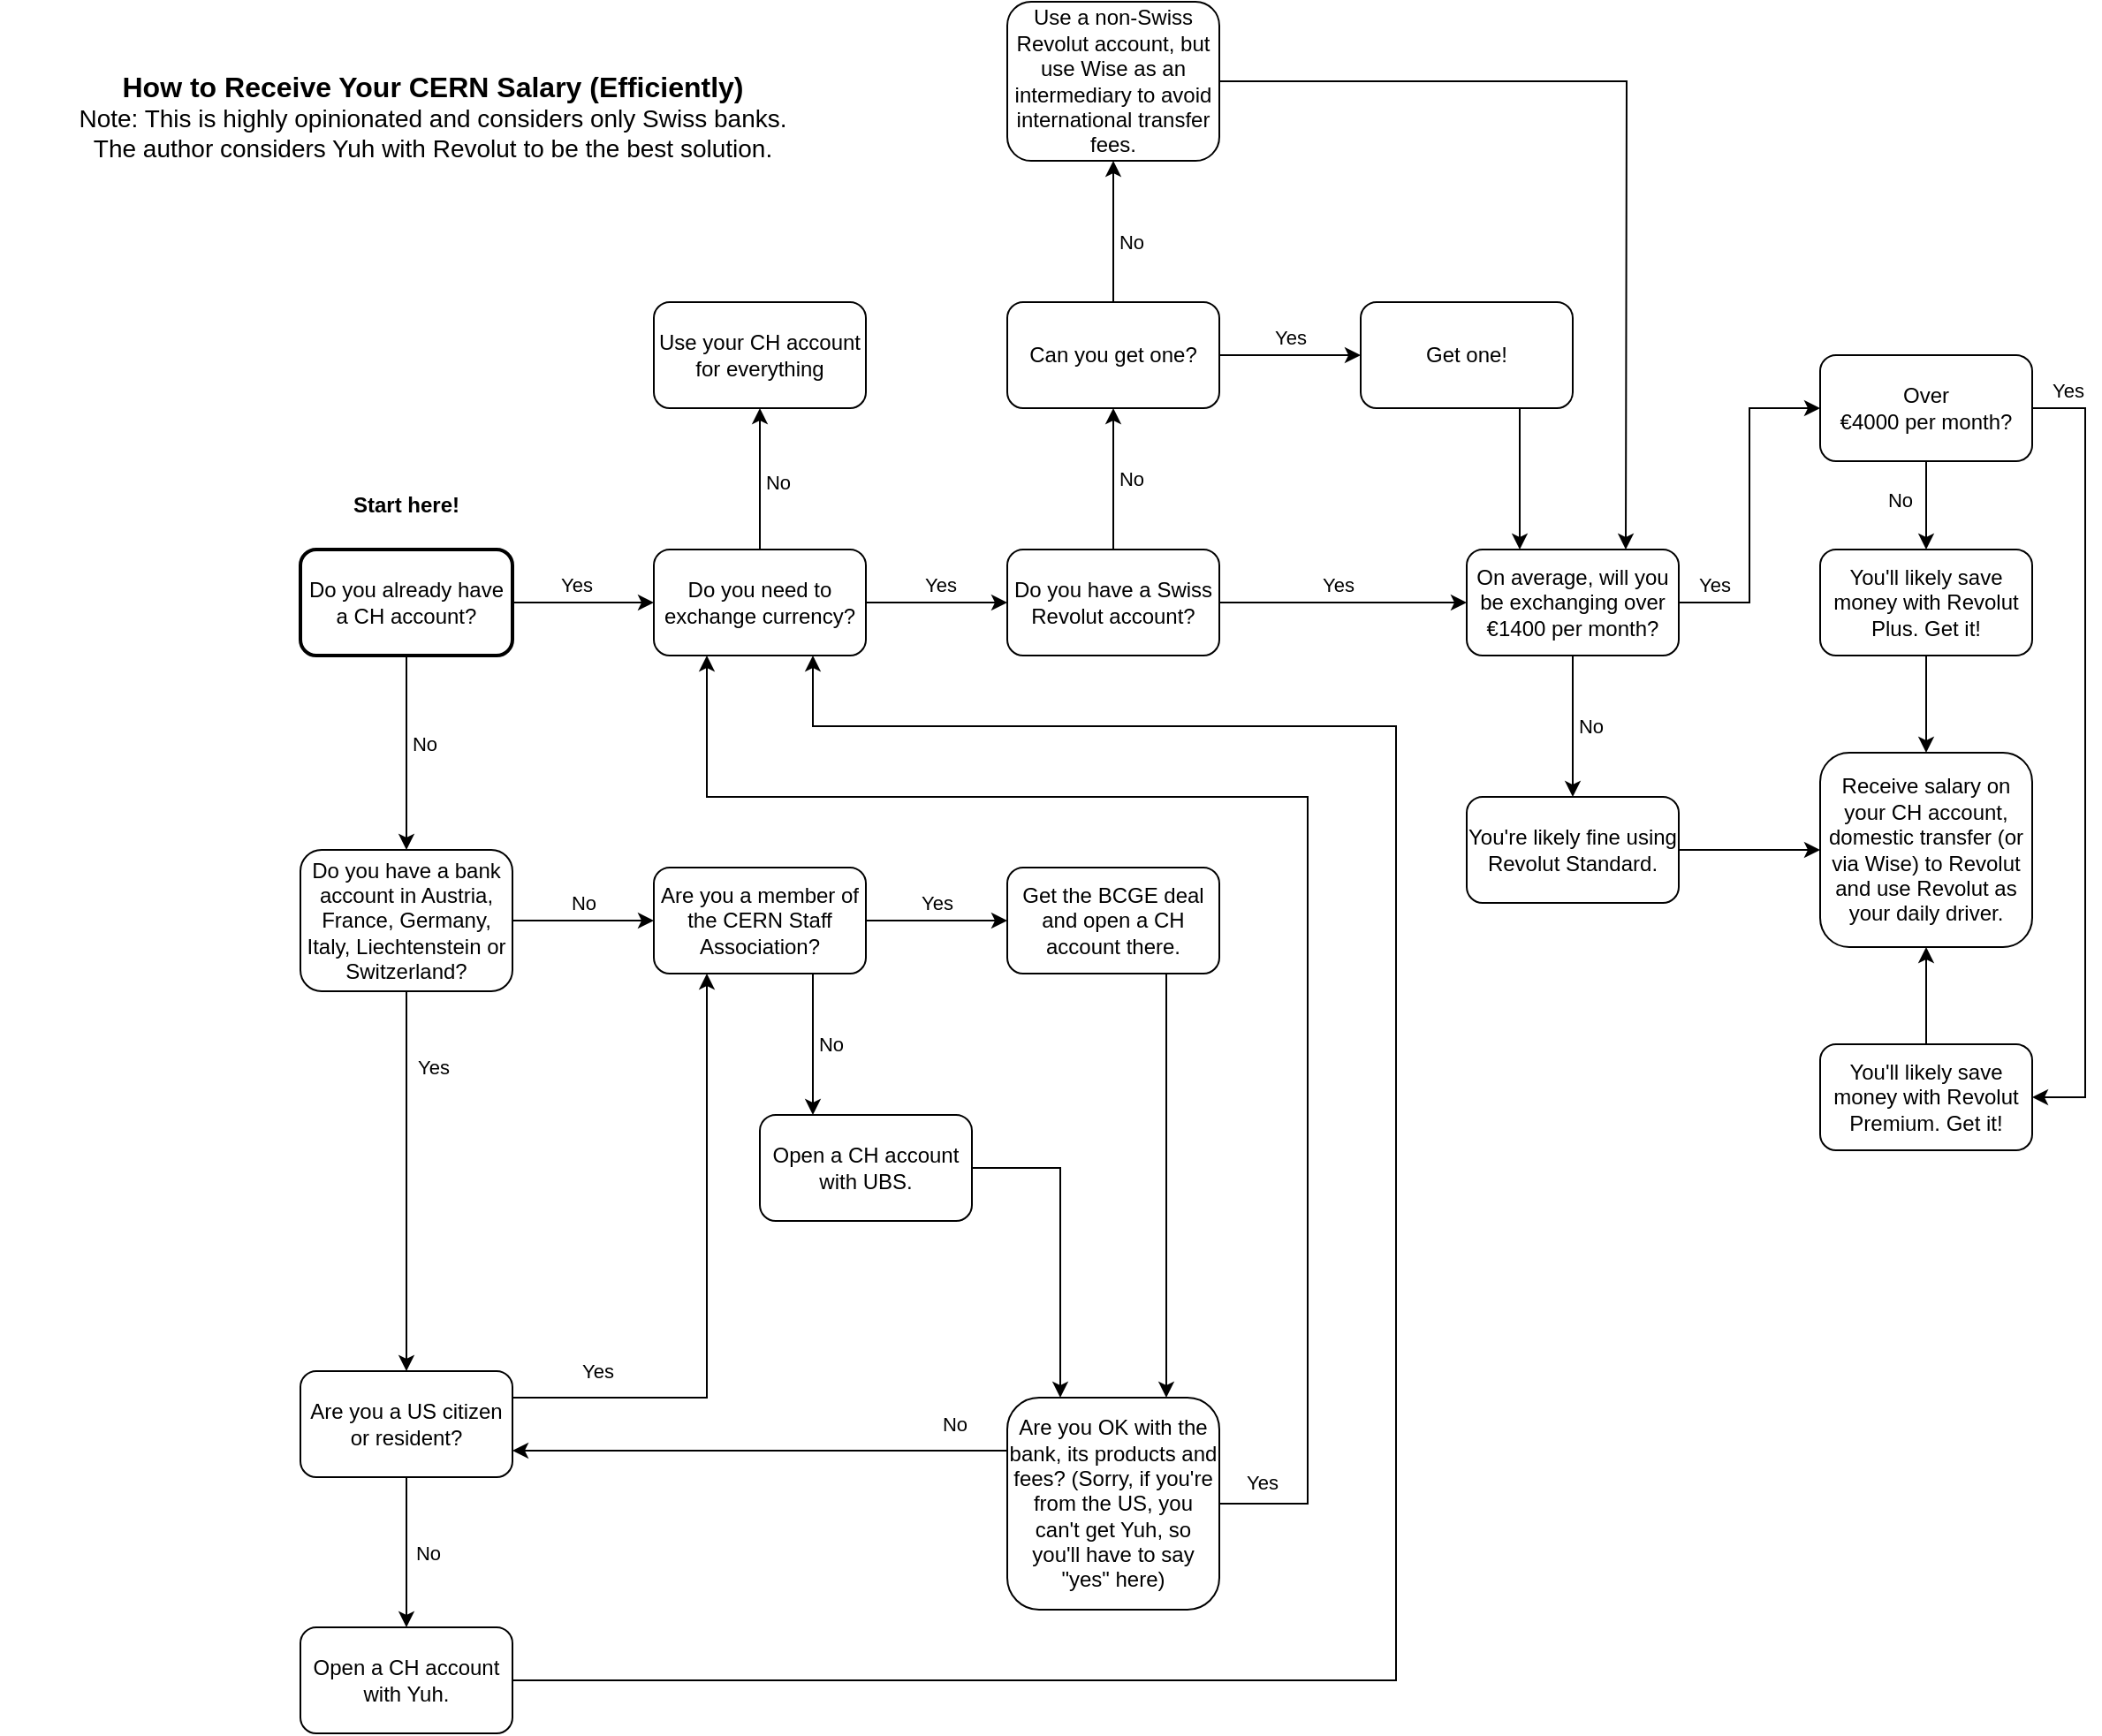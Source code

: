 <mxfile version="26.2.4">
  <diagram name="Page-1" id="79Bnnt3FQlzSyppqzvf8">
    <mxGraphModel grid="1" page="1" gridSize="10" guides="1" tooltips="1" connect="1" arrows="1" fold="1" pageScale="1" pageWidth="827" pageHeight="1169" math="0" shadow="0">
      <root>
        <mxCell id="0" />
        <mxCell id="1" parent="0" />
        <mxCell id="KdKVTjydY-pF98OfLeUP-1" value="&lt;div&gt;&lt;font style=&quot;font-size: 16px;&quot;&gt;&lt;b&gt;How to Receive Your CERN Salary (Efficiently)&lt;/b&gt;&lt;/font&gt;&lt;/div&gt;&lt;div style=&quot;font-size: 14px;&quot;&gt;&lt;font style=&quot;font-size: 14px;&quot;&gt;Note: This is highly opinionated and considers only Swiss banks.&lt;br&gt;&lt;/font&gt;&lt;/div&gt;&lt;div style=&quot;font-size: 14px;&quot;&gt;&lt;font style=&quot;font-size: 14px;&quot;&gt;The author considers Yuh with Revolut to be the best solution.&lt;br&gt;&lt;/font&gt;&lt;/div&gt;" style="text;html=1;align=center;verticalAlign=middle;whiteSpace=wrap;rounded=0;" vertex="1" parent="1">
          <mxGeometry x="40" y="80" width="490" height="50" as="geometry" />
        </mxCell>
        <mxCell id="KdKVTjydY-pF98OfLeUP-4" value="" style="edgeStyle=orthogonalEdgeStyle;rounded=0;orthogonalLoop=1;jettySize=auto;html=1;" edge="1" parent="1" source="KdKVTjydY-pF98OfLeUP-2" target="KdKVTjydY-pF98OfLeUP-3">
          <mxGeometry relative="1" as="geometry" />
        </mxCell>
        <mxCell id="KdKVTjydY-pF98OfLeUP-5" value="Yes" style="edgeLabel;html=1;align=center;verticalAlign=middle;resizable=0;points=[];" vertex="1" connectable="0" parent="KdKVTjydY-pF98OfLeUP-4">
          <mxGeometry x="-0.05" y="3" relative="1" as="geometry">
            <mxPoint x="-2" y="-7" as="offset" />
          </mxGeometry>
        </mxCell>
        <mxCell id="KdKVTjydY-pF98OfLeUP-16" value="" style="edgeStyle=orthogonalEdgeStyle;rounded=0;orthogonalLoop=1;jettySize=auto;html=1;" edge="1" parent="1" source="KdKVTjydY-pF98OfLeUP-2" target="KdKVTjydY-pF98OfLeUP-15">
          <mxGeometry relative="1" as="geometry" />
        </mxCell>
        <mxCell id="KdKVTjydY-pF98OfLeUP-17" value="No" style="edgeLabel;html=1;align=center;verticalAlign=middle;resizable=0;points=[];" vertex="1" connectable="0" parent="KdKVTjydY-pF98OfLeUP-16">
          <mxGeometry x="-0.325" relative="1" as="geometry">
            <mxPoint x="10" y="13" as="offset" />
          </mxGeometry>
        </mxCell>
        <mxCell id="KdKVTjydY-pF98OfLeUP-2" value="Do you already have a CH account?" style="rounded=1;whiteSpace=wrap;html=1;strokeWidth=2;" vertex="1" parent="1">
          <mxGeometry x="210" y="350" width="120" height="60" as="geometry" />
        </mxCell>
        <mxCell id="KdKVTjydY-pF98OfLeUP-7" value="" style="edgeStyle=orthogonalEdgeStyle;rounded=0;orthogonalLoop=1;jettySize=auto;html=1;" edge="1" parent="1" source="KdKVTjydY-pF98OfLeUP-3" target="KdKVTjydY-pF98OfLeUP-6">
          <mxGeometry relative="1" as="geometry" />
        </mxCell>
        <mxCell id="KdKVTjydY-pF98OfLeUP-8" value="&lt;div&gt;Yes&lt;/div&gt;" style="edgeLabel;html=1;align=center;verticalAlign=middle;resizable=0;points=[];" vertex="1" connectable="0" parent="KdKVTjydY-pF98OfLeUP-7">
          <mxGeometry x="0.05" y="-1" relative="1" as="geometry">
            <mxPoint y="-11" as="offset" />
          </mxGeometry>
        </mxCell>
        <mxCell id="KdKVTjydY-pF98OfLeUP-44" value="" style="edgeStyle=orthogonalEdgeStyle;rounded=0;orthogonalLoop=1;jettySize=auto;html=1;" edge="1" parent="1" source="KdKVTjydY-pF98OfLeUP-3" target="KdKVTjydY-pF98OfLeUP-43">
          <mxGeometry relative="1" as="geometry" />
        </mxCell>
        <mxCell id="KdKVTjydY-pF98OfLeUP-45" value="&lt;div&gt;No&lt;br&gt;&lt;/div&gt;" style="edgeLabel;html=1;align=center;verticalAlign=middle;resizable=0;points=[];" vertex="1" connectable="0" parent="KdKVTjydY-pF98OfLeUP-44">
          <mxGeometry x="-0.05" y="-3" relative="1" as="geometry">
            <mxPoint x="7" as="offset" />
          </mxGeometry>
        </mxCell>
        <mxCell id="KdKVTjydY-pF98OfLeUP-3" value="Do you need to exchange currency?" style="whiteSpace=wrap;html=1;rounded=1;" vertex="1" parent="1">
          <mxGeometry x="410" y="350" width="120" height="60" as="geometry" />
        </mxCell>
        <mxCell id="KdKVTjydY-pF98OfLeUP-10" value="" style="edgeStyle=orthogonalEdgeStyle;rounded=0;orthogonalLoop=1;jettySize=auto;html=1;entryX=0;entryY=0.5;entryDx=0;entryDy=0;" edge="1" parent="1" source="KdKVTjydY-pF98OfLeUP-6">
          <mxGeometry relative="1" as="geometry">
            <mxPoint x="870" y="380" as="targetPoint" />
          </mxGeometry>
        </mxCell>
        <mxCell id="KdKVTjydY-pF98OfLeUP-11" value="Yes" style="edgeLabel;html=1;align=center;verticalAlign=middle;resizable=0;points=[];" vertex="1" connectable="0" parent="KdKVTjydY-pF98OfLeUP-10">
          <mxGeometry x="-0.05" relative="1" as="geometry">
            <mxPoint y="-10" as="offset" />
          </mxGeometry>
        </mxCell>
        <mxCell id="KdKVTjydY-pF98OfLeUP-65" value="" style="edgeStyle=orthogonalEdgeStyle;rounded=0;orthogonalLoop=1;jettySize=auto;html=1;" edge="1" parent="1" source="KdKVTjydY-pF98OfLeUP-6" target="KdKVTjydY-pF98OfLeUP-64">
          <mxGeometry relative="1" as="geometry" />
        </mxCell>
        <mxCell id="KdKVTjydY-pF98OfLeUP-66" value="No" style="edgeLabel;html=1;align=center;verticalAlign=middle;resizable=0;points=[];" vertex="1" connectable="0" parent="KdKVTjydY-pF98OfLeUP-65">
          <mxGeometry x="0.2" y="-2" relative="1" as="geometry">
            <mxPoint x="8" y="8" as="offset" />
          </mxGeometry>
        </mxCell>
        <mxCell id="KdKVTjydY-pF98OfLeUP-6" value="Do you have a Swiss Revolut account?" style="whiteSpace=wrap;html=1;rounded=1;" vertex="1" parent="1">
          <mxGeometry x="610" y="350" width="120" height="60" as="geometry" />
        </mxCell>
        <mxCell id="KdKVTjydY-pF98OfLeUP-19" value="" style="edgeStyle=orthogonalEdgeStyle;rounded=0;orthogonalLoop=1;jettySize=auto;html=1;" edge="1" parent="1" source="KdKVTjydY-pF98OfLeUP-15" target="KdKVTjydY-pF98OfLeUP-18">
          <mxGeometry relative="1" as="geometry" />
        </mxCell>
        <mxCell id="KdKVTjydY-pF98OfLeUP-20" value="No" style="edgeLabel;html=1;align=center;verticalAlign=middle;resizable=0;points=[];" vertex="1" connectable="0" parent="KdKVTjydY-pF98OfLeUP-19">
          <mxGeometry x="-0.125" y="1" relative="1" as="geometry">
            <mxPoint x="5" y="-9" as="offset" />
          </mxGeometry>
        </mxCell>
        <mxCell id="KdKVTjydY-pF98OfLeUP-26" value="" style="edgeStyle=orthogonalEdgeStyle;rounded=0;orthogonalLoop=1;jettySize=auto;html=1;" edge="1" parent="1" source="KdKVTjydY-pF98OfLeUP-15" target="KdKVTjydY-pF98OfLeUP-25">
          <mxGeometry relative="1" as="geometry" />
        </mxCell>
        <mxCell id="KdKVTjydY-pF98OfLeUP-27" value="Yes" style="edgeLabel;html=1;align=center;verticalAlign=middle;resizable=0;points=[];" vertex="1" connectable="0" parent="KdKVTjydY-pF98OfLeUP-26">
          <mxGeometry x="-0.125" y="2" relative="1" as="geometry">
            <mxPoint x="13" y="-51" as="offset" />
          </mxGeometry>
        </mxCell>
        <mxCell id="KdKVTjydY-pF98OfLeUP-15" value="Do you have a bank account in Austria, France, Germany, Italy, Liechtenstein or Switzerland?" style="whiteSpace=wrap;html=1;rounded=1;" vertex="1" parent="1">
          <mxGeometry x="210" y="520" width="120" height="80" as="geometry" />
        </mxCell>
        <mxCell id="KdKVTjydY-pF98OfLeUP-22" value="" style="edgeStyle=orthogonalEdgeStyle;rounded=0;orthogonalLoop=1;jettySize=auto;html=1;" edge="1" parent="1" source="KdKVTjydY-pF98OfLeUP-18" target="KdKVTjydY-pF98OfLeUP-21">
          <mxGeometry relative="1" as="geometry" />
        </mxCell>
        <mxCell id="KdKVTjydY-pF98OfLeUP-24" value="Yes" style="edgeLabel;html=1;align=center;verticalAlign=middle;resizable=0;points=[];" vertex="1" connectable="0" parent="KdKVTjydY-pF98OfLeUP-22">
          <mxGeometry relative="1" as="geometry">
            <mxPoint y="-10" as="offset" />
          </mxGeometry>
        </mxCell>
        <mxCell id="KdKVTjydY-pF98OfLeUP-47" value="" style="edgeStyle=orthogonalEdgeStyle;rounded=0;orthogonalLoop=1;jettySize=auto;html=1;exitX=0.75;exitY=1;exitDx=0;exitDy=0;entryX=0.25;entryY=0;entryDx=0;entryDy=0;" edge="1" parent="1" source="KdKVTjydY-pF98OfLeUP-18" target="KdKVTjydY-pF98OfLeUP-46">
          <mxGeometry relative="1" as="geometry" />
        </mxCell>
        <mxCell id="KdKVTjydY-pF98OfLeUP-48" value="No" style="edgeLabel;html=1;align=center;verticalAlign=middle;resizable=0;points=[];" vertex="1" connectable="0" parent="KdKVTjydY-pF98OfLeUP-47">
          <mxGeometry x="-0.3" y="6" relative="1" as="geometry">
            <mxPoint x="4" y="-44" as="offset" />
          </mxGeometry>
        </mxCell>
        <mxCell id="KdKVTjydY-pF98OfLeUP-51" value="No" style="edgeLabel;html=1;align=center;verticalAlign=middle;resizable=0;points=[];" vertex="1" connectable="0" parent="KdKVTjydY-pF98OfLeUP-47">
          <mxGeometry x="0.175" y="4" relative="1" as="geometry">
            <mxPoint x="6" y="-7" as="offset" />
          </mxGeometry>
        </mxCell>
        <mxCell id="KdKVTjydY-pF98OfLeUP-18" value="Are you a member of the CERN Staff Association?" style="whiteSpace=wrap;html=1;rounded=1;" vertex="1" parent="1">
          <mxGeometry x="410" y="530" width="120" height="60" as="geometry" />
        </mxCell>
        <mxCell id="KdKVTjydY-pF98OfLeUP-39" value="" style="edgeStyle=orthogonalEdgeStyle;rounded=0;orthogonalLoop=1;jettySize=auto;html=1;entryX=0.75;entryY=0;entryDx=0;entryDy=0;exitX=0.75;exitY=1;exitDx=0;exitDy=0;" edge="1" parent="1" source="KdKVTjydY-pF98OfLeUP-21" target="KdKVTjydY-pF98OfLeUP-38">
          <mxGeometry relative="1" as="geometry" />
        </mxCell>
        <mxCell id="KdKVTjydY-pF98OfLeUP-21" value="Get the BCGE deal and open a CH account there." style="whiteSpace=wrap;html=1;rounded=1;" vertex="1" parent="1">
          <mxGeometry x="610" y="530" width="120" height="60" as="geometry" />
        </mxCell>
        <mxCell id="KdKVTjydY-pF98OfLeUP-29" value="" style="edgeStyle=orthogonalEdgeStyle;rounded=0;orthogonalLoop=1;jettySize=auto;html=1;" edge="1" parent="1" source="KdKVTjydY-pF98OfLeUP-25" target="KdKVTjydY-pF98OfLeUP-28">
          <mxGeometry relative="1" as="geometry" />
        </mxCell>
        <mxCell id="KdKVTjydY-pF98OfLeUP-30" value="No" style="edgeLabel;html=1;align=center;verticalAlign=middle;resizable=0;points=[];" vertex="1" connectable="0" parent="KdKVTjydY-pF98OfLeUP-29">
          <mxGeometry x="-0.05" y="2" relative="1" as="geometry">
            <mxPoint x="10" y="2" as="offset" />
          </mxGeometry>
        </mxCell>
        <mxCell id="KdKVTjydY-pF98OfLeUP-113" value="" style="edgeStyle=orthogonalEdgeStyle;rounded=0;orthogonalLoop=1;jettySize=auto;html=1;entryX=0.25;entryY=1;entryDx=0;entryDy=0;exitX=1;exitY=0.25;exitDx=0;exitDy=0;" edge="1" parent="1" source="KdKVTjydY-pF98OfLeUP-25" target="KdKVTjydY-pF98OfLeUP-18">
          <mxGeometry relative="1" as="geometry">
            <mxPoint x="410" y="845" as="targetPoint" />
          </mxGeometry>
        </mxCell>
        <mxCell id="KdKVTjydY-pF98OfLeUP-114" value="Yes" style="edgeLabel;html=1;align=center;verticalAlign=middle;resizable=0;points=[];" vertex="1" connectable="0" parent="KdKVTjydY-pF98OfLeUP-113">
          <mxGeometry x="-0.726" y="1" relative="1" as="geometry">
            <mxPoint y="-14" as="offset" />
          </mxGeometry>
        </mxCell>
        <mxCell id="KdKVTjydY-pF98OfLeUP-25" value="Are you a US citizen or resident?" style="whiteSpace=wrap;html=1;rounded=1;" vertex="1" parent="1">
          <mxGeometry x="210" y="815" width="120" height="60" as="geometry" />
        </mxCell>
        <mxCell id="KdKVTjydY-pF98OfLeUP-56" value="" style="edgeStyle=orthogonalEdgeStyle;rounded=0;orthogonalLoop=1;jettySize=auto;html=1;entryX=0.75;entryY=1;entryDx=0;entryDy=0;" edge="1" parent="1" source="KdKVTjydY-pF98OfLeUP-28" target="KdKVTjydY-pF98OfLeUP-3">
          <mxGeometry relative="1" as="geometry">
            <Array as="points">
              <mxPoint x="830" y="990" />
              <mxPoint x="830" y="450" />
              <mxPoint x="500" y="450" />
            </Array>
          </mxGeometry>
        </mxCell>
        <mxCell id="KdKVTjydY-pF98OfLeUP-28" value="Open a CH account with Yuh." style="whiteSpace=wrap;html=1;rounded=1;" vertex="1" parent="1">
          <mxGeometry x="210" y="960" width="120" height="60" as="geometry" />
        </mxCell>
        <mxCell id="KdKVTjydY-pF98OfLeUP-58" value="" style="edgeStyle=orthogonalEdgeStyle;rounded=0;orthogonalLoop=1;jettySize=auto;html=1;entryX=0.25;entryY=1;entryDx=0;entryDy=0;exitX=1;exitY=0.5;exitDx=0;exitDy=0;" edge="1" parent="1" source="KdKVTjydY-pF98OfLeUP-38" target="KdKVTjydY-pF98OfLeUP-3">
          <mxGeometry relative="1" as="geometry">
            <mxPoint x="870" y="880" as="sourcePoint" />
            <mxPoint x="780" y="490" as="targetPoint" />
            <Array as="points">
              <mxPoint x="780" y="890" />
              <mxPoint x="780" y="490" />
              <mxPoint x="440" y="490" />
            </Array>
          </mxGeometry>
        </mxCell>
        <mxCell id="KdKVTjydY-pF98OfLeUP-59" value="Yes" style="edgeLabel;html=1;align=center;verticalAlign=middle;resizable=0;points=[];" vertex="1" connectable="0" parent="KdKVTjydY-pF98OfLeUP-58">
          <mxGeometry x="-0.941" y="-1" relative="1" as="geometry">
            <mxPoint x="-2" y="-13" as="offset" />
          </mxGeometry>
        </mxCell>
        <mxCell id="KdKVTjydY-pF98OfLeUP-111" style="edgeStyle=orthogonalEdgeStyle;rounded=0;orthogonalLoop=1;jettySize=auto;html=1;exitX=0;exitY=0.25;exitDx=0;exitDy=0;entryX=1;entryY=0.75;entryDx=0;entryDy=0;" edge="1" parent="1" source="KdKVTjydY-pF98OfLeUP-38" target="KdKVTjydY-pF98OfLeUP-25">
          <mxGeometry relative="1" as="geometry">
            <mxPoint x="360" y="860" as="targetPoint" />
          </mxGeometry>
        </mxCell>
        <mxCell id="KdKVTjydY-pF98OfLeUP-116" value="No" style="edgeLabel;html=1;align=center;verticalAlign=middle;resizable=0;points=[];" vertex="1" connectable="0" parent="KdKVTjydY-pF98OfLeUP-111">
          <mxGeometry x="-0.464" y="1" relative="1" as="geometry">
            <mxPoint x="45" y="-16" as="offset" />
          </mxGeometry>
        </mxCell>
        <mxCell id="KdKVTjydY-pF98OfLeUP-38" value="Are you OK with the bank, its products and fees? (Sorry, if you&#39;re from the US, you can&#39;t get Yuh, so you&#39;ll have to say &quot;yes&quot; here)" style="whiteSpace=wrap;html=1;rounded=1;" vertex="1" parent="1">
          <mxGeometry x="610" y="830" width="120" height="120" as="geometry" />
        </mxCell>
        <mxCell id="KdKVTjydY-pF98OfLeUP-43" value="Use your CH account for everything" style="rounded=1;whiteSpace=wrap;html=1;" vertex="1" parent="1">
          <mxGeometry x="410" y="210" width="120" height="60" as="geometry" />
        </mxCell>
        <mxCell id="KdKVTjydY-pF98OfLeUP-70" value="" style="edgeStyle=orthogonalEdgeStyle;rounded=0;orthogonalLoop=1;jettySize=auto;html=1;entryX=0.25;entryY=0;entryDx=0;entryDy=0;" edge="1" parent="1" source="KdKVTjydY-pF98OfLeUP-46" target="KdKVTjydY-pF98OfLeUP-38">
          <mxGeometry relative="1" as="geometry">
            <mxPoint x="670" y="700" as="targetPoint" />
          </mxGeometry>
        </mxCell>
        <mxCell id="KdKVTjydY-pF98OfLeUP-46" value="Open a CH account with UBS." style="rounded=1;whiteSpace=wrap;html=1;" vertex="1" parent="1">
          <mxGeometry x="470" y="670" width="120" height="60" as="geometry" />
        </mxCell>
        <mxCell id="KdKVTjydY-pF98OfLeUP-72" value="" style="edgeStyle=orthogonalEdgeStyle;rounded=0;orthogonalLoop=1;jettySize=auto;html=1;" edge="1" parent="1" source="KdKVTjydY-pF98OfLeUP-64" target="KdKVTjydY-pF98OfLeUP-71">
          <mxGeometry relative="1" as="geometry" />
        </mxCell>
        <mxCell id="KdKVTjydY-pF98OfLeUP-73" value="No" style="edgeLabel;html=1;align=center;verticalAlign=middle;resizable=0;points=[];" vertex="1" connectable="0" parent="KdKVTjydY-pF98OfLeUP-72">
          <mxGeometry x="-0.15" y="-3" relative="1" as="geometry">
            <mxPoint x="7" as="offset" />
          </mxGeometry>
        </mxCell>
        <mxCell id="KdKVTjydY-pF98OfLeUP-78" value="" style="edgeStyle=orthogonalEdgeStyle;rounded=0;orthogonalLoop=1;jettySize=auto;html=1;" edge="1" parent="1" source="KdKVTjydY-pF98OfLeUP-64" target="KdKVTjydY-pF98OfLeUP-77">
          <mxGeometry relative="1" as="geometry" />
        </mxCell>
        <mxCell id="KdKVTjydY-pF98OfLeUP-79" value="Yes" style="edgeLabel;html=1;align=center;verticalAlign=middle;resizable=0;points=[];" vertex="1" connectable="0" parent="KdKVTjydY-pF98OfLeUP-78">
          <mxGeometry x="-0.2" y="1" relative="1" as="geometry">
            <mxPoint x="8" y="-9" as="offset" />
          </mxGeometry>
        </mxCell>
        <mxCell id="KdKVTjydY-pF98OfLeUP-64" value="Can you get one?" style="whiteSpace=wrap;html=1;rounded=1;" vertex="1" parent="1">
          <mxGeometry x="610" y="210" width="120" height="60" as="geometry" />
        </mxCell>
        <mxCell id="KdKVTjydY-pF98OfLeUP-75" value="" style="edgeStyle=orthogonalEdgeStyle;rounded=0;orthogonalLoop=1;jettySize=auto;html=1;entryX=0.75;entryY=0;entryDx=0;entryDy=0;" edge="1" parent="1" source="KdKVTjydY-pF98OfLeUP-71">
          <mxGeometry relative="1" as="geometry">
            <mxPoint x="960" y="350" as="targetPoint" />
          </mxGeometry>
        </mxCell>
        <mxCell id="KdKVTjydY-pF98OfLeUP-71" value="Use a non-Swiss Revolut account, but use Wise as an intermediary to avoid international transfer fees." style="whiteSpace=wrap;html=1;rounded=1;" vertex="1" parent="1">
          <mxGeometry x="610" y="40" width="120" height="90" as="geometry" />
        </mxCell>
        <mxCell id="KdKVTjydY-pF98OfLeUP-83" value="" style="edgeStyle=orthogonalEdgeStyle;rounded=0;orthogonalLoop=1;jettySize=auto;html=1;entryX=0.25;entryY=0;entryDx=0;entryDy=0;exitX=0.75;exitY=1;exitDx=0;exitDy=0;" edge="1" parent="1" source="KdKVTjydY-pF98OfLeUP-77">
          <mxGeometry relative="1" as="geometry">
            <mxPoint x="900" y="350" as="targetPoint" />
          </mxGeometry>
        </mxCell>
        <mxCell id="KdKVTjydY-pF98OfLeUP-77" value="Get one!" style="whiteSpace=wrap;html=1;rounded=1;" vertex="1" parent="1">
          <mxGeometry x="810" y="210" width="120" height="60" as="geometry" />
        </mxCell>
        <mxCell id="KdKVTjydY-pF98OfLeUP-84" value="&lt;b&gt;Start here!&lt;br&gt;&lt;/b&gt;" style="text;html=1;align=center;verticalAlign=middle;whiteSpace=wrap;rounded=0;" vertex="1" parent="1">
          <mxGeometry x="235" y="310" width="70" height="30" as="geometry" />
        </mxCell>
        <mxCell id="KdKVTjydY-pF98OfLeUP-86" value="Receive salary on your CH account, domestic transfer (or via Wise) to Revolut and use Revolut as your daily driver." style="whiteSpace=wrap;html=1;rounded=1;" vertex="1" parent="1">
          <mxGeometry x="1070" y="465" width="120" height="110" as="geometry" />
        </mxCell>
        <mxCell id="KdKVTjydY-pF98OfLeUP-104" value="" style="edgeStyle=orthogonalEdgeStyle;rounded=0;orthogonalLoop=1;jettySize=auto;html=1;" edge="1" parent="1" source="KdKVTjydY-pF98OfLeUP-89" target="KdKVTjydY-pF98OfLeUP-103">
          <mxGeometry relative="1" as="geometry" />
        </mxCell>
        <mxCell id="KdKVTjydY-pF98OfLeUP-108" value="No" style="edgeLabel;html=1;align=center;verticalAlign=middle;resizable=0;points=[];" vertex="1" connectable="0" parent="KdKVTjydY-pF98OfLeUP-104">
          <mxGeometry x="0.15" y="2" relative="1" as="geometry">
            <mxPoint x="8" y="-6" as="offset" />
          </mxGeometry>
        </mxCell>
        <mxCell id="KdKVTjydY-pF98OfLeUP-106" value="" style="edgeStyle=orthogonalEdgeStyle;rounded=0;orthogonalLoop=1;jettySize=auto;html=1;entryX=0;entryY=0.5;entryDx=0;entryDy=0;" edge="1" parent="1" source="KdKVTjydY-pF98OfLeUP-89" target="L9KuWHnWbVONLD8U2JzS-1">
          <mxGeometry relative="1" as="geometry" />
        </mxCell>
        <mxCell id="KdKVTjydY-pF98OfLeUP-107" value="Yes" style="edgeLabel;html=1;align=center;verticalAlign=middle;resizable=0;points=[];" vertex="1" connectable="0" parent="KdKVTjydY-pF98OfLeUP-106">
          <mxGeometry x="0.025" y="1" relative="1" as="geometry">
            <mxPoint x="-19" y="47" as="offset" />
          </mxGeometry>
        </mxCell>
        <mxCell id="KdKVTjydY-pF98OfLeUP-89" value="&lt;div&gt;On average, will you be exchanging over&lt;/div&gt;&lt;div&gt;&lt;span style=&quot;background-color: transparent; color: light-dark(rgb(0, 0, 0), rgb(255, 255, 255));&quot;&gt;€&lt;/span&gt;1400 per month?&lt;br&gt;&lt;/div&gt;" style="whiteSpace=wrap;html=1;rounded=1;" vertex="1" parent="1">
          <mxGeometry x="870" y="350" width="120" height="60" as="geometry" />
        </mxCell>
        <mxCell id="KdKVTjydY-pF98OfLeUP-109" value="" style="edgeStyle=orthogonalEdgeStyle;rounded=0;orthogonalLoop=1;jettySize=auto;html=1;" edge="1" parent="1" source="KdKVTjydY-pF98OfLeUP-103" target="KdKVTjydY-pF98OfLeUP-86">
          <mxGeometry relative="1" as="geometry" />
        </mxCell>
        <mxCell id="KdKVTjydY-pF98OfLeUP-103" value="You&#39;re likely fine using Revolut Standard." style="whiteSpace=wrap;html=1;rounded=1;" vertex="1" parent="1">
          <mxGeometry x="870" y="490" width="120" height="60" as="geometry" />
        </mxCell>
        <mxCell id="KdKVTjydY-pF98OfLeUP-110" value="" style="edgeStyle=orthogonalEdgeStyle;rounded=0;orthogonalLoop=1;jettySize=auto;html=1;" edge="1" parent="1" source="KdKVTjydY-pF98OfLeUP-105" target="KdKVTjydY-pF98OfLeUP-86">
          <mxGeometry relative="1" as="geometry" />
        </mxCell>
        <mxCell id="KdKVTjydY-pF98OfLeUP-105" value="You&#39;ll likely save money with Revolut Plus. Get it!" style="whiteSpace=wrap;html=1;rounded=1;" vertex="1" parent="1">
          <mxGeometry x="1070" y="350" width="120" height="60" as="geometry" />
        </mxCell>
        <mxCell id="L9KuWHnWbVONLD8U2JzS-1" value="&lt;div&gt;Over&lt;/div&gt;&lt;div&gt;&lt;span style=&quot;background-color: transparent; color: light-dark(rgb(0, 0, 0), rgb(255, 255, 255));&quot;&gt;€&lt;/span&gt;4000 per month?&lt;/div&gt;" style="whiteSpace=wrap;html=1;rounded=1;" vertex="1" parent="1">
          <mxGeometry x="1070" y="240" width="120" height="60" as="geometry" />
        </mxCell>
        <mxCell id="L9KuWHnWbVONLD8U2JzS-2" value="You&#39;ll likely save money with Revolut Premium. Get it!" style="whiteSpace=wrap;html=1;rounded=1;" vertex="1" parent="1">
          <mxGeometry x="1070" y="630" width="120" height="60" as="geometry" />
        </mxCell>
        <mxCell id="L9KuWHnWbVONLD8U2JzS-3" value="" style="edgeStyle=orthogonalEdgeStyle;rounded=0;orthogonalLoop=1;jettySize=auto;html=1;exitX=0.5;exitY=1;exitDx=0;exitDy=0;entryX=0.5;entryY=0;entryDx=0;entryDy=0;" edge="1" parent="1" source="L9KuWHnWbVONLD8U2JzS-1" target="KdKVTjydY-pF98OfLeUP-105">
          <mxGeometry relative="1" as="geometry">
            <mxPoint x="1140" y="420" as="sourcePoint" />
            <mxPoint x="1290" y="380" as="targetPoint" />
          </mxGeometry>
        </mxCell>
        <mxCell id="L9KuWHnWbVONLD8U2JzS-5" value="No" style="edgeLabel;html=1;align=center;verticalAlign=middle;resizable=0;points=[];" connectable="0" vertex="1" parent="L9KuWHnWbVONLD8U2JzS-3">
          <mxGeometry x="-0.2" y="1" relative="1" as="geometry">
            <mxPoint x="-16" y="2" as="offset" />
          </mxGeometry>
        </mxCell>
        <mxCell id="L9KuWHnWbVONLD8U2JzS-4" value="" style="edgeStyle=orthogonalEdgeStyle;rounded=0;orthogonalLoop=1;jettySize=auto;html=1;exitX=1;exitY=0.5;exitDx=0;exitDy=0;entryX=1;entryY=0.5;entryDx=0;entryDy=0;" edge="1" parent="1" source="L9KuWHnWbVONLD8U2JzS-1" target="L9KuWHnWbVONLD8U2JzS-2">
          <mxGeometry relative="1" as="geometry">
            <mxPoint x="1150" y="430" as="sourcePoint" />
            <mxPoint x="1150" y="485" as="targetPoint" />
            <Array as="points">
              <mxPoint x="1220" y="270" />
              <mxPoint x="1220" y="660" />
            </Array>
          </mxGeometry>
        </mxCell>
        <mxCell id="L9KuWHnWbVONLD8U2JzS-6" value="Yes" style="edgeLabel;html=1;align=center;verticalAlign=middle;resizable=0;points=[];" connectable="0" vertex="1" parent="L9KuWHnWbVONLD8U2JzS-4">
          <mxGeometry x="0.209" y="3" relative="1" as="geometry">
            <mxPoint x="-13" y="-252" as="offset" />
          </mxGeometry>
        </mxCell>
        <mxCell id="L9KuWHnWbVONLD8U2JzS-7" value="" style="edgeStyle=orthogonalEdgeStyle;rounded=0;orthogonalLoop=1;jettySize=auto;html=1;exitX=0.5;exitY=0;exitDx=0;exitDy=0;entryX=0.5;entryY=1;entryDx=0;entryDy=0;" edge="1" parent="1" source="L9KuWHnWbVONLD8U2JzS-2" target="KdKVTjydY-pF98OfLeUP-86">
          <mxGeometry relative="1" as="geometry">
            <mxPoint x="1140" y="420" as="sourcePoint" />
            <mxPoint x="1160" y="590" as="targetPoint" />
          </mxGeometry>
        </mxCell>
      </root>
    </mxGraphModel>
  </diagram>
</mxfile>
